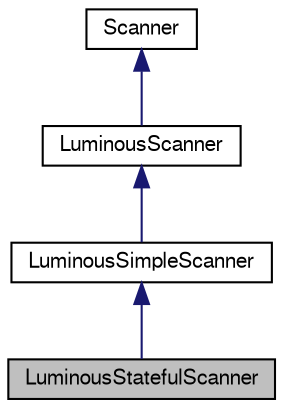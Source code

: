 digraph "LuminousStatefulScanner"
{
  edge [fontname="FreeSans",fontsize="10",labelfontname="FreeSans",labelfontsize="10"];
  node [fontname="FreeSans",fontsize="10",shape=record];
  Node1 [label="LuminousStatefulScanner",height=0.2,width=0.4,color="black", fillcolor="grey75", style="filled" fontcolor="black"];
  Node2 -> Node1 [dir="back",color="midnightblue",fontsize="10",style="solid",fontname="FreeSans"];
  Node2 [label="LuminousSimpleScanner",height=0.2,width=0.4,color="black", fillcolor="white", style="filled",URL="$classLuminousSimpleScanner.html",tooltip="A largely automated scanner."];
  Node3 -> Node2 [dir="back",color="midnightblue",fontsize="10",style="solid",fontname="FreeSans"];
  Node3 [label="LuminousScanner",height=0.2,width=0.4,color="black", fillcolor="white", style="filled",URL="$classLuminousScanner.html",tooltip="the base class for all scanners"];
  Node4 -> Node3 [dir="back",color="midnightblue",fontsize="10",style="solid",fontname="FreeSans"];
  Node4 [label="Scanner",height=0.2,width=0.4,color="black", fillcolor="white", style="filled",URL="$classScanner.html",tooltip="Base string scanning class."];
}
